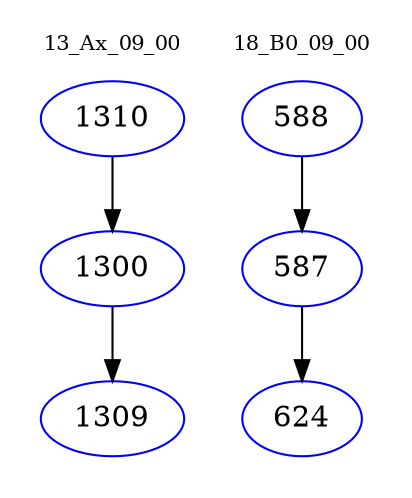 digraph{
subgraph cluster_0 {
color = white
label = "13_Ax_09_00";
fontsize=10;
T0_1310 [label="1310", color="blue"]
T0_1310 -> T0_1300 [color="black"]
T0_1300 [label="1300", color="blue"]
T0_1300 -> T0_1309 [color="black"]
T0_1309 [label="1309", color="blue"]
}
subgraph cluster_1 {
color = white
label = "18_B0_09_00";
fontsize=10;
T1_588 [label="588", color="blue"]
T1_588 -> T1_587 [color="black"]
T1_587 [label="587", color="blue"]
T1_587 -> T1_624 [color="black"]
T1_624 [label="624", color="blue"]
}
}
